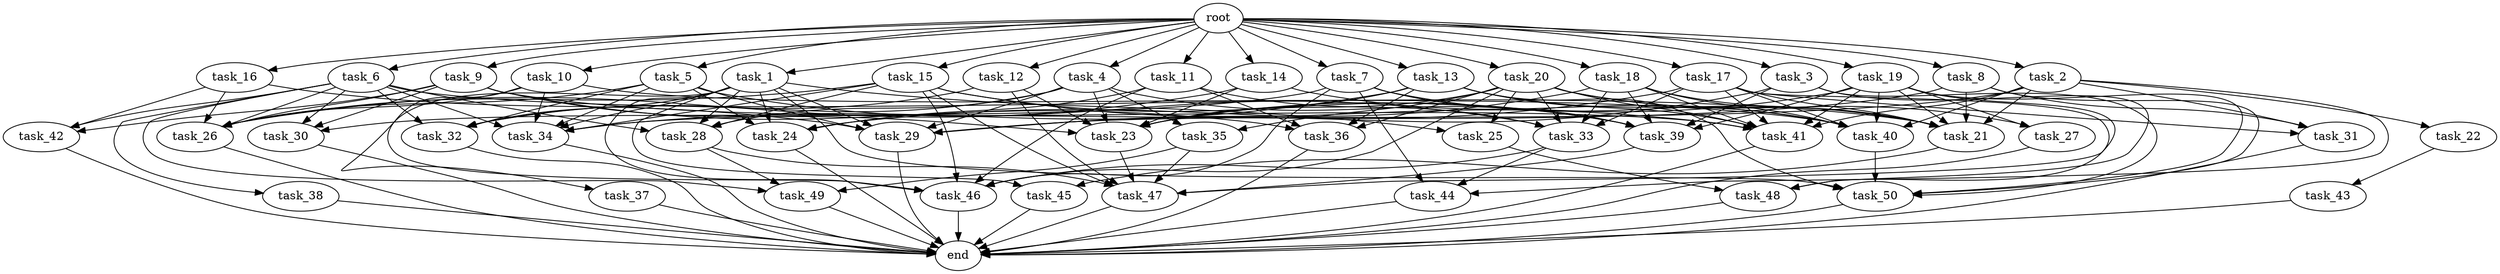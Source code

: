 digraph G {
  root [size="0.000000e+00"];
  task_1 [size="7.203287e+09"];
  task_2 [size="6.547297e+09"];
  task_3 [size="9.481459e+09"];
  task_4 [size="5.734876e+09"];
  task_5 [size="4.862579e+08"];
  task_6 [size="1.125906e+09"];
  task_7 [size="5.206736e+09"];
  task_8 [size="9.482841e+09"];
  task_9 [size="7.619214e+09"];
  task_10 [size="1.031154e+09"];
  task_11 [size="1.123059e+09"];
  task_12 [size="7.358398e+09"];
  task_13 [size="4.763756e+09"];
  task_14 [size="2.497309e+09"];
  task_15 [size="2.323002e+09"];
  task_16 [size="8.646146e+09"];
  task_17 [size="7.466024e+08"];
  task_18 [size="4.600010e+09"];
  task_19 [size="2.869205e+09"];
  task_20 [size="4.205178e+09"];
  task_21 [size="9.931876e+09"];
  task_22 [size="6.490445e+09"];
  task_23 [size="6.037855e+08"];
  task_24 [size="4.137665e+09"];
  task_25 [size="8.656725e+09"];
  task_26 [size="9.899057e+09"];
  task_27 [size="9.344516e+07"];
  task_28 [size="6.085591e+09"];
  task_29 [size="2.023534e+09"];
  task_30 [size="7.352592e+09"];
  task_31 [size="9.924902e+09"];
  task_32 [size="8.594951e+09"];
  task_33 [size="2.234171e+09"];
  task_34 [size="4.339745e+09"];
  task_35 [size="7.025775e+09"];
  task_36 [size="1.775597e+09"];
  task_37 [size="4.849194e+09"];
  task_38 [size="5.091945e+09"];
  task_39 [size="4.283832e+09"];
  task_40 [size="2.486992e+09"];
  task_41 [size="6.256426e+09"];
  task_42 [size="7.465795e+09"];
  task_43 [size="8.999586e+09"];
  task_44 [size="3.768847e+09"];
  task_45 [size="6.881818e+09"];
  task_46 [size="8.541249e+09"];
  task_47 [size="7.774479e+09"];
  task_48 [size="5.781260e+09"];
  task_49 [size="2.442854e+09"];
  task_50 [size="6.237056e+09"];
  end [size="0.000000e+00"];

  root -> task_1 [size="1.000000e-12"];
  root -> task_2 [size="1.000000e-12"];
  root -> task_3 [size="1.000000e-12"];
  root -> task_4 [size="1.000000e-12"];
  root -> task_5 [size="1.000000e-12"];
  root -> task_6 [size="1.000000e-12"];
  root -> task_7 [size="1.000000e-12"];
  root -> task_8 [size="1.000000e-12"];
  root -> task_9 [size="1.000000e-12"];
  root -> task_10 [size="1.000000e-12"];
  root -> task_11 [size="1.000000e-12"];
  root -> task_12 [size="1.000000e-12"];
  root -> task_13 [size="1.000000e-12"];
  root -> task_14 [size="1.000000e-12"];
  root -> task_15 [size="1.000000e-12"];
  root -> task_16 [size="1.000000e-12"];
  root -> task_17 [size="1.000000e-12"];
  root -> task_18 [size="1.000000e-12"];
  root -> task_19 [size="1.000000e-12"];
  root -> task_20 [size="1.000000e-12"];
  task_1 -> task_24 [size="1.034416e+08"];
  task_1 -> task_25 [size="4.328363e+08"];
  task_1 -> task_28 [size="1.521398e+08"];
  task_1 -> task_29 [size="2.890763e+07"];
  task_1 -> task_32 [size="1.718990e+08"];
  task_1 -> task_34 [size="6.199636e+07"];
  task_1 -> task_37 [size="4.849194e+08"];
  task_1 -> task_45 [size="3.440909e+08"];
  task_1 -> task_46 [size="1.220178e+08"];
  task_1 -> task_50 [size="1.039509e+08"];
  task_2 -> task_21 [size="1.241484e+08"];
  task_2 -> task_22 [size="6.490445e+08"];
  task_2 -> task_29 [size="2.890763e+07"];
  task_2 -> task_31 [size="3.308301e+08"];
  task_2 -> task_40 [size="3.552846e+07"];
  task_2 -> task_41 [size="7.820533e+07"];
  task_2 -> task_44 [size="1.256282e+08"];
  task_3 -> task_29 [size="2.890763e+07"];
  task_3 -> task_39 [size="7.139721e+07"];
  task_3 -> task_48 [size="1.927087e+08"];
  task_3 -> task_50 [size="1.039509e+08"];
  task_4 -> task_23 [size="8.625507e+06"];
  task_4 -> task_28 [size="1.521398e+08"];
  task_4 -> task_29 [size="2.890763e+07"];
  task_4 -> task_32 [size="1.718990e+08"];
  task_4 -> task_35 [size="3.512888e+08"];
  task_4 -> task_39 [size="7.139721e+07"];
  task_5 -> task_24 [size="1.034416e+08"];
  task_5 -> task_26 [size="1.414151e+08"];
  task_5 -> task_29 [size="2.890763e+07"];
  task_5 -> task_32 [size="1.718990e+08"];
  task_5 -> task_33 [size="4.468341e+07"];
  task_5 -> task_34 [size="6.199636e+07"];
  task_6 -> task_21 [size="1.241484e+08"];
  task_6 -> task_26 [size="1.414151e+08"];
  task_6 -> task_28 [size="1.521398e+08"];
  task_6 -> task_30 [size="2.450864e+08"];
  task_6 -> task_32 [size="1.718990e+08"];
  task_6 -> task_34 [size="6.199636e+07"];
  task_6 -> task_38 [size="5.091945e+08"];
  task_6 -> task_42 [size="2.488598e+08"];
  task_6 -> task_49 [size="8.142848e+07"];
  task_7 -> task_21 [size="1.241484e+08"];
  task_7 -> task_30 [size="2.450864e+08"];
  task_7 -> task_39 [size="7.139721e+07"];
  task_7 -> task_44 [size="1.256282e+08"];
  task_7 -> task_46 [size="1.220178e+08"];
  task_8 -> task_21 [size="1.241484e+08"];
  task_8 -> task_31 [size="3.308301e+08"];
  task_8 -> task_34 [size="6.199636e+07"];
  task_8 -> task_50 [size="1.039509e+08"];
  task_9 -> task_23 [size="8.625507e+06"];
  task_9 -> task_26 [size="1.414151e+08"];
  task_9 -> task_30 [size="2.450864e+08"];
  task_9 -> task_36 [size="4.438993e+07"];
  task_9 -> task_41 [size="7.820533e+07"];
  task_9 -> task_42 [size="2.488598e+08"];
  task_10 -> task_26 [size="1.414151e+08"];
  task_10 -> task_34 [size="6.199636e+07"];
  task_10 -> task_40 [size="3.552846e+07"];
  task_10 -> task_46 [size="1.220178e+08"];
  task_11 -> task_24 [size="1.034416e+08"];
  task_11 -> task_33 [size="4.468341e+07"];
  task_11 -> task_36 [size="4.438993e+07"];
  task_11 -> task_46 [size="1.220178e+08"];
  task_12 -> task_23 [size="8.625507e+06"];
  task_12 -> task_32 [size="1.718990e+08"];
  task_12 -> task_47 [size="1.110640e+08"];
  task_13 -> task_23 [size="8.625507e+06"];
  task_13 -> task_34 [size="6.199636e+07"];
  task_13 -> task_36 [size="4.438993e+07"];
  task_13 -> task_40 [size="3.552846e+07"];
  task_13 -> task_41 [size="7.820533e+07"];
  task_13 -> task_50 [size="1.039509e+08"];
  task_14 -> task_23 [size="8.625507e+06"];
  task_14 -> task_26 [size="1.414151e+08"];
  task_14 -> task_40 [size="3.552846e+07"];
  task_15 -> task_26 [size="1.414151e+08"];
  task_15 -> task_28 [size="1.521398e+08"];
  task_15 -> task_34 [size="6.199636e+07"];
  task_15 -> task_39 [size="7.139721e+07"];
  task_15 -> task_41 [size="7.820533e+07"];
  task_15 -> task_46 [size="1.220178e+08"];
  task_15 -> task_47 [size="1.110640e+08"];
  task_16 -> task_26 [size="1.414151e+08"];
  task_16 -> task_29 [size="2.890763e+07"];
  task_16 -> task_42 [size="2.488598e+08"];
  task_17 -> task_21 [size="1.241484e+08"];
  task_17 -> task_24 [size="1.034416e+08"];
  task_17 -> task_31 [size="3.308301e+08"];
  task_17 -> task_33 [size="4.468341e+07"];
  task_17 -> task_40 [size="3.552846e+07"];
  task_17 -> task_41 [size="7.820533e+07"];
  task_17 -> task_48 [size="1.927087e+08"];
  task_18 -> task_21 [size="1.241484e+08"];
  task_18 -> task_29 [size="2.890763e+07"];
  task_18 -> task_33 [size="4.468341e+07"];
  task_18 -> task_39 [size="7.139721e+07"];
  task_18 -> task_40 [size="3.552846e+07"];
  task_18 -> task_41 [size="7.820533e+07"];
  task_19 -> task_21 [size="1.241484e+08"];
  task_19 -> task_23 [size="8.625507e+06"];
  task_19 -> task_27 [size="4.672258e+06"];
  task_19 -> task_39 [size="7.139721e+07"];
  task_19 -> task_40 [size="3.552846e+07"];
  task_19 -> task_41 [size="7.820533e+07"];
  task_19 -> task_47 [size="1.110640e+08"];
  task_19 -> task_50 [size="1.039509e+08"];
  task_20 -> task_21 [size="1.241484e+08"];
  task_20 -> task_23 [size="8.625507e+06"];
  task_20 -> task_25 [size="4.328363e+08"];
  task_20 -> task_27 [size="4.672258e+06"];
  task_20 -> task_33 [size="4.468341e+07"];
  task_20 -> task_35 [size="3.512888e+08"];
  task_20 -> task_36 [size="4.438993e+07"];
  task_20 -> task_41 [size="7.820533e+07"];
  task_20 -> task_46 [size="1.220178e+08"];
  task_21 -> task_45 [size="3.440909e+08"];
  task_22 -> task_43 [size="8.999586e+08"];
  task_23 -> task_47 [size="1.110640e+08"];
  task_24 -> end [size="1.000000e-12"];
  task_25 -> task_48 [size="1.927087e+08"];
  task_26 -> end [size="1.000000e-12"];
  task_27 -> end [size="1.000000e-12"];
  task_28 -> task_47 [size="1.110640e+08"];
  task_28 -> task_49 [size="8.142848e+07"];
  task_29 -> end [size="1.000000e-12"];
  task_30 -> end [size="1.000000e-12"];
  task_31 -> end [size="1.000000e-12"];
  task_32 -> end [size="1.000000e-12"];
  task_33 -> task_44 [size="1.256282e+08"];
  task_33 -> task_46 [size="1.220178e+08"];
  task_34 -> end [size="1.000000e-12"];
  task_35 -> task_47 [size="1.110640e+08"];
  task_35 -> task_49 [size="8.142848e+07"];
  task_36 -> end [size="1.000000e-12"];
  task_37 -> end [size="1.000000e-12"];
  task_38 -> end [size="1.000000e-12"];
  task_39 -> task_47 [size="1.110640e+08"];
  task_40 -> task_50 [size="1.039509e+08"];
  task_41 -> end [size="1.000000e-12"];
  task_42 -> end [size="1.000000e-12"];
  task_43 -> end [size="1.000000e-12"];
  task_44 -> end [size="1.000000e-12"];
  task_45 -> end [size="1.000000e-12"];
  task_46 -> end [size="1.000000e-12"];
  task_47 -> end [size="1.000000e-12"];
  task_48 -> end [size="1.000000e-12"];
  task_49 -> end [size="1.000000e-12"];
  task_50 -> end [size="1.000000e-12"];
}
